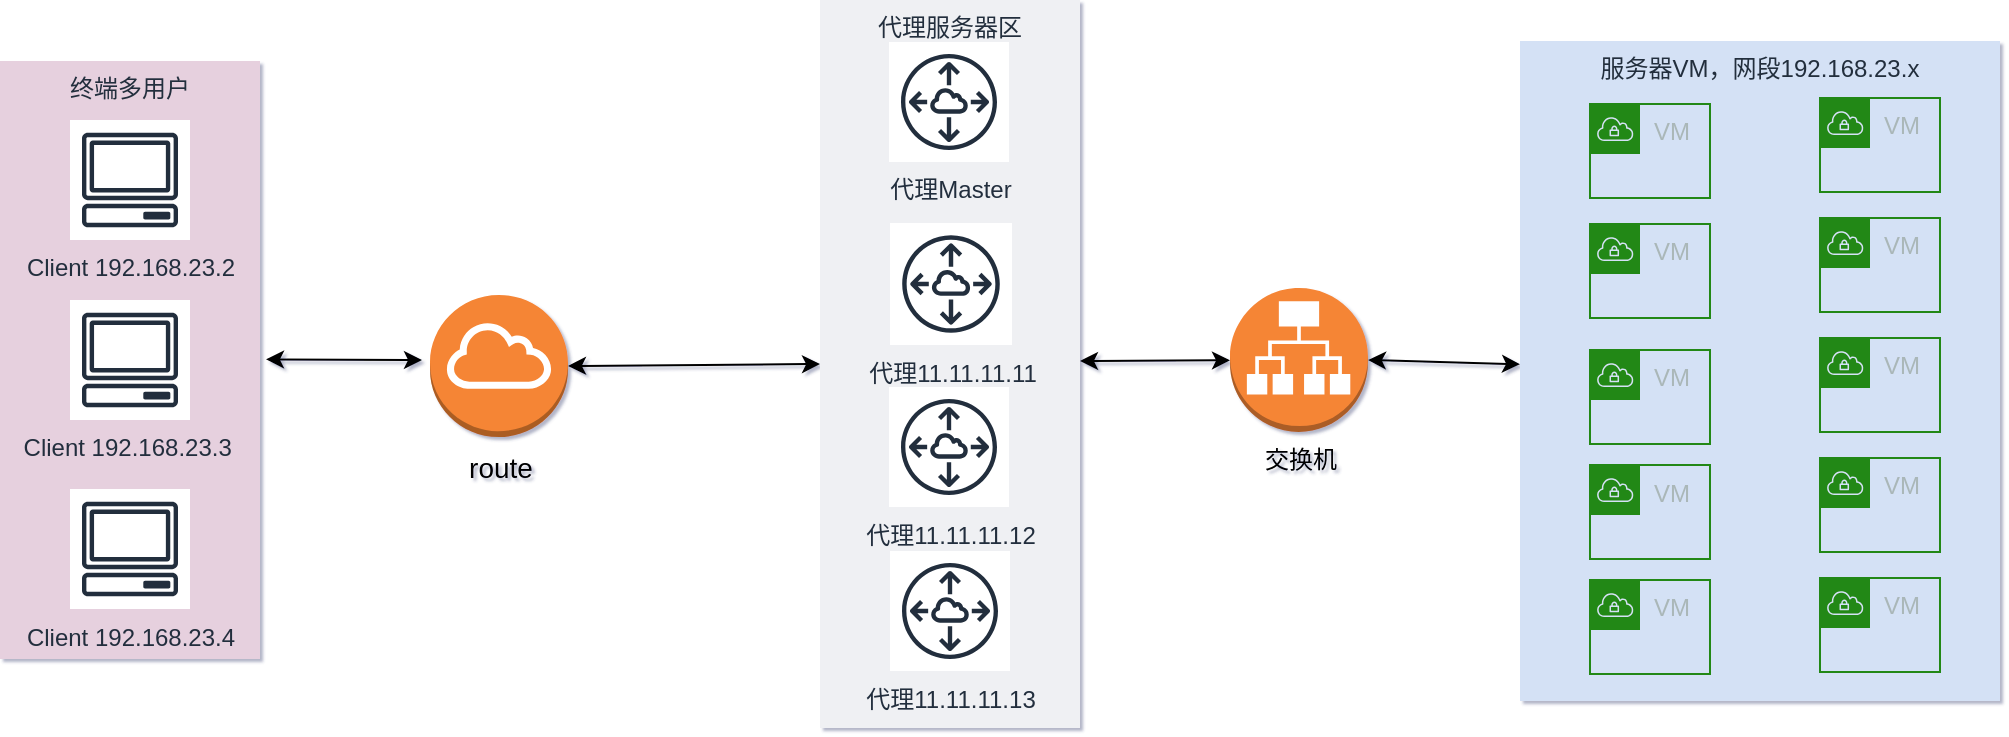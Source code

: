 <mxfile version="12.1.7" type="github" pages="1">
  <diagram id="JxpLpOy4kqPE9Npzk2Ig" name="Page-1">
    <mxGraphModel dx="1422" dy="763" grid="0" gridSize="10" guides="1" tooltips="1" connect="1" arrows="1" fold="1" page="0" pageScale="1" pageWidth="827" pageHeight="1169" math="0" shadow="1">
      <root>
        <mxCell id="0"/>
        <mxCell id="1" parent="0"/>
        <mxCell id="jGdMLaGBsx82mjjz9Sf4-1" value="服务器VM，网段192.168.23.x" style="fillColor=#D4E1F5;strokeColor=none;dashed=0;verticalAlign=top;fontStyle=0;fontColor=#232F3D;" vertex="1" parent="1">
          <mxGeometry x="1090" y="60.5" width="240" height="330" as="geometry"/>
        </mxCell>
        <mxCell id="jGdMLaGBsx82mjjz9Sf4-3" value="终端多用户" style="fillColor=#E6D0DE;strokeColor=none;dashed=0;verticalAlign=top;fontStyle=0;fontColor=#232F3D;" vertex="1" parent="1">
          <mxGeometry x="330" y="70.5" width="130" height="299" as="geometry"/>
        </mxCell>
        <mxCell id="jGdMLaGBsx82mjjz9Sf4-5" value="&lt;span style=&quot;font-size: 14px&quot;&gt;route&lt;/span&gt;" style="outlineConnect=0;dashed=0;verticalLabelPosition=bottom;verticalAlign=top;align=center;html=1;shape=mxgraph.aws3.internet_gateway;fillColor=#F58534;gradientColor=none;" vertex="1" parent="1">
          <mxGeometry x="545" y="187.5" width="69" height="71" as="geometry"/>
        </mxCell>
        <mxCell id="jGdMLaGBsx82mjjz9Sf4-6" value="Client 192.168.23.2" style="outlineConnect=0;fontColor=#232F3E;gradientColor=none;strokeColor=#232F3E;fillColor=#ffffff;dashed=0;verticalLabelPosition=bottom;verticalAlign=top;align=center;html=1;fontSize=12;fontStyle=0;aspect=fixed;shape=mxgraph.aws4.resourceIcon;resIcon=mxgraph.aws4.client;" vertex="1" parent="1">
          <mxGeometry x="365" y="100" width="60" height="60" as="geometry"/>
        </mxCell>
        <mxCell id="jGdMLaGBsx82mjjz9Sf4-9" value="Client 192.168.23.3&amp;nbsp;&lt;br&gt;" style="outlineConnect=0;fontColor=#232F3E;gradientColor=none;strokeColor=#232F3E;fillColor=#ffffff;dashed=0;verticalLabelPosition=bottom;verticalAlign=top;align=center;html=1;fontSize=12;fontStyle=0;aspect=fixed;shape=mxgraph.aws4.resourceIcon;resIcon=mxgraph.aws4.client;" vertex="1" parent="1">
          <mxGeometry x="365" y="190" width="60" height="60" as="geometry"/>
        </mxCell>
        <mxCell id="jGdMLaGBsx82mjjz9Sf4-10" value="Client 192.168.23.4" style="outlineConnect=0;fontColor=#232F3E;gradientColor=none;strokeColor=#232F3E;fillColor=#ffffff;dashed=0;verticalLabelPosition=bottom;verticalAlign=top;align=center;html=1;fontSize=12;fontStyle=0;aspect=fixed;shape=mxgraph.aws4.resourceIcon;resIcon=mxgraph.aws4.client;" vertex="1" parent="1">
          <mxGeometry x="365" y="284.5" width="60" height="60" as="geometry"/>
        </mxCell>
        <mxCell id="jGdMLaGBsx82mjjz9Sf4-12" value="代理服务器区" style="fillColor=#EFF0F3;strokeColor=none;dashed=0;verticalAlign=top;fontStyle=0;fontColor=#232F3D;" vertex="1" parent="1">
          <mxGeometry x="740" y="40" width="130" height="364" as="geometry"/>
        </mxCell>
        <mxCell id="jGdMLaGBsx82mjjz9Sf4-13" value="代理11.11.11.11" style="outlineConnect=0;fontColor=#232F3E;gradientColor=none;strokeColor=#232F3E;fillColor=#ffffff;dashed=0;verticalLabelPosition=bottom;verticalAlign=top;align=center;html=1;fontSize=12;fontStyle=0;aspect=fixed;shape=mxgraph.aws4.resourceIcon;resIcon=mxgraph.aws4.peering;" vertex="1" parent="1">
          <mxGeometry x="775" y="151.5" width="61" height="61" as="geometry"/>
        </mxCell>
        <mxCell id="jGdMLaGBsx82mjjz9Sf4-14" value="代理11.11.11.12" style="outlineConnect=0;fontColor=#232F3E;gradientColor=none;strokeColor=#232F3E;fillColor=#ffffff;dashed=0;verticalLabelPosition=bottom;verticalAlign=top;align=center;html=1;fontSize=12;fontStyle=0;aspect=fixed;shape=mxgraph.aws4.resourceIcon;resIcon=mxgraph.aws4.peering;" vertex="1" parent="1">
          <mxGeometry x="774.5" y="233.5" width="60" height="60" as="geometry"/>
        </mxCell>
        <mxCell id="jGdMLaGBsx82mjjz9Sf4-15" value="VM" style="points=[[0,0],[0.25,0],[0.5,0],[0.75,0],[1,0],[1,0.25],[1,0.5],[1,0.75],[1,1],[0.75,1],[0.5,1],[0.25,1],[0,1],[0,0.75],[0,0.5],[0,0.25]];outlineConnect=0;gradientColor=none;html=1;whiteSpace=wrap;fontSize=12;fontStyle=0;shape=mxgraph.aws4.group;grIcon=mxgraph.aws4.group_vpc;strokeColor=#248814;fillColor=none;verticalAlign=top;align=left;spacingLeft=30;fontColor=#AAB7B8;dashed=0;" vertex="1" parent="1">
          <mxGeometry x="1125" y="92" width="60" height="47" as="geometry"/>
        </mxCell>
        <mxCell id="jGdMLaGBsx82mjjz9Sf4-16" value="VM" style="points=[[0,0],[0.25,0],[0.5,0],[0.75,0],[1,0],[1,0.25],[1,0.5],[1,0.75],[1,1],[0.75,1],[0.5,1],[0.25,1],[0,1],[0,0.75],[0,0.5],[0,0.25]];outlineConnect=0;gradientColor=none;html=1;whiteSpace=wrap;fontSize=12;fontStyle=0;shape=mxgraph.aws4.group;grIcon=mxgraph.aws4.group_vpc;strokeColor=#248814;fillColor=none;verticalAlign=top;align=left;spacingLeft=30;fontColor=#AAB7B8;dashed=0;" vertex="1" parent="1">
          <mxGeometry x="1125" y="152" width="60" height="47" as="geometry"/>
        </mxCell>
        <mxCell id="jGdMLaGBsx82mjjz9Sf4-17" value="VM" style="points=[[0,0],[0.25,0],[0.5,0],[0.75,0],[1,0],[1,0.25],[1,0.5],[1,0.75],[1,1],[0.75,1],[0.5,1],[0.25,1],[0,1],[0,0.75],[0,0.5],[0,0.25]];outlineConnect=0;gradientColor=none;html=1;whiteSpace=wrap;fontSize=12;fontStyle=0;shape=mxgraph.aws4.group;grIcon=mxgraph.aws4.group_vpc;strokeColor=#248814;fillColor=none;verticalAlign=top;align=left;spacingLeft=30;fontColor=#AAB7B8;dashed=0;" vertex="1" parent="1">
          <mxGeometry x="1125" y="215" width="60" height="47" as="geometry"/>
        </mxCell>
        <mxCell id="jGdMLaGBsx82mjjz9Sf4-18" value="VM" style="points=[[0,0],[0.25,0],[0.5,0],[0.75,0],[1,0],[1,0.25],[1,0.5],[1,0.75],[1,1],[0.75,1],[0.5,1],[0.25,1],[0,1],[0,0.75],[0,0.5],[0,0.25]];outlineConnect=0;gradientColor=none;html=1;whiteSpace=wrap;fontSize=12;fontStyle=0;shape=mxgraph.aws4.group;grIcon=mxgraph.aws4.group_vpc;strokeColor=#248814;fillColor=none;verticalAlign=top;align=left;spacingLeft=30;fontColor=#AAB7B8;dashed=0;" vertex="1" parent="1">
          <mxGeometry x="1125" y="272.5" width="60" height="47" as="geometry"/>
        </mxCell>
        <mxCell id="jGdMLaGBsx82mjjz9Sf4-19" value="VM" style="points=[[0,0],[0.25,0],[0.5,0],[0.75,0],[1,0],[1,0.25],[1,0.5],[1,0.75],[1,1],[0.75,1],[0.5,1],[0.25,1],[0,1],[0,0.75],[0,0.5],[0,0.25]];outlineConnect=0;gradientColor=none;html=1;whiteSpace=wrap;fontSize=12;fontStyle=0;shape=mxgraph.aws4.group;grIcon=mxgraph.aws4.group_vpc;strokeColor=#248814;fillColor=none;verticalAlign=top;align=left;spacingLeft=30;fontColor=#AAB7B8;dashed=0;" vertex="1" parent="1">
          <mxGeometry x="1125" y="330" width="60" height="47" as="geometry"/>
        </mxCell>
        <mxCell id="jGdMLaGBsx82mjjz9Sf4-20" value="交换机" style="outlineConnect=0;dashed=0;verticalLabelPosition=bottom;verticalAlign=top;align=center;html=1;shape=mxgraph.aws3.application_load_balancer;fillColor=#F58536;gradientColor=none;" vertex="1" parent="1">
          <mxGeometry x="945" y="184" width="69" height="72" as="geometry"/>
        </mxCell>
        <mxCell id="jGdMLaGBsx82mjjz9Sf4-21" value="VM" style="points=[[0,0],[0.25,0],[0.5,0],[0.75,0],[1,0],[1,0.25],[1,0.5],[1,0.75],[1,1],[0.75,1],[0.5,1],[0.25,1],[0,1],[0,0.75],[0,0.5],[0,0.25]];outlineConnect=0;gradientColor=none;html=1;whiteSpace=wrap;fontSize=12;fontStyle=0;shape=mxgraph.aws4.group;grIcon=mxgraph.aws4.group_vpc;strokeColor=#248814;fillColor=none;verticalAlign=top;align=left;spacingLeft=30;fontColor=#AAB7B8;dashed=0;" vertex="1" parent="1">
          <mxGeometry x="1240" y="89" width="60" height="47" as="geometry"/>
        </mxCell>
        <mxCell id="jGdMLaGBsx82mjjz9Sf4-22" value="VM" style="points=[[0,0],[0.25,0],[0.5,0],[0.75,0],[1,0],[1,0.25],[1,0.5],[1,0.75],[1,1],[0.75,1],[0.5,1],[0.25,1],[0,1],[0,0.75],[0,0.5],[0,0.25]];outlineConnect=0;gradientColor=none;html=1;whiteSpace=wrap;fontSize=12;fontStyle=0;shape=mxgraph.aws4.group;grIcon=mxgraph.aws4.group_vpc;strokeColor=#248814;fillColor=none;verticalAlign=top;align=left;spacingLeft=30;fontColor=#AAB7B8;dashed=0;" vertex="1" parent="1">
          <mxGeometry x="1240" y="149" width="60" height="47" as="geometry"/>
        </mxCell>
        <mxCell id="jGdMLaGBsx82mjjz9Sf4-23" value="VM" style="points=[[0,0],[0.25,0],[0.5,0],[0.75,0],[1,0],[1,0.25],[1,0.5],[1,0.75],[1,1],[0.75,1],[0.5,1],[0.25,1],[0,1],[0,0.75],[0,0.5],[0,0.25]];outlineConnect=0;gradientColor=none;html=1;whiteSpace=wrap;fontSize=12;fontStyle=0;shape=mxgraph.aws4.group;grIcon=mxgraph.aws4.group_vpc;strokeColor=#248814;fillColor=none;verticalAlign=top;align=left;spacingLeft=30;fontColor=#AAB7B8;dashed=0;" vertex="1" parent="1">
          <mxGeometry x="1240" y="209" width="60" height="47" as="geometry"/>
        </mxCell>
        <mxCell id="jGdMLaGBsx82mjjz9Sf4-24" value="VM" style="points=[[0,0],[0.25,0],[0.5,0],[0.75,0],[1,0],[1,0.25],[1,0.5],[1,0.75],[1,1],[0.75,1],[0.5,1],[0.25,1],[0,1],[0,0.75],[0,0.5],[0,0.25]];outlineConnect=0;gradientColor=none;html=1;whiteSpace=wrap;fontSize=12;fontStyle=0;shape=mxgraph.aws4.group;grIcon=mxgraph.aws4.group_vpc;strokeColor=#248814;fillColor=none;verticalAlign=top;align=left;spacingLeft=30;fontColor=#AAB7B8;dashed=0;" vertex="1" parent="1">
          <mxGeometry x="1240" y="269" width="60" height="47" as="geometry"/>
        </mxCell>
        <mxCell id="jGdMLaGBsx82mjjz9Sf4-25" value="VM" style="points=[[0,0],[0.25,0],[0.5,0],[0.75,0],[1,0],[1,0.25],[1,0.5],[1,0.75],[1,1],[0.75,1],[0.5,1],[0.25,1],[0,1],[0,0.75],[0,0.5],[0,0.25]];outlineConnect=0;gradientColor=none;html=1;whiteSpace=wrap;fontSize=12;fontStyle=0;shape=mxgraph.aws4.group;grIcon=mxgraph.aws4.group_vpc;strokeColor=#248814;fillColor=none;verticalAlign=top;align=left;spacingLeft=30;fontColor=#AAB7B8;dashed=0;" vertex="1" parent="1">
          <mxGeometry x="1240" y="329" width="60" height="47" as="geometry"/>
        </mxCell>
        <mxCell id="jGdMLaGBsx82mjjz9Sf4-26" value="" style="endArrow=classic;startArrow=classic;html=1;" edge="1" parent="1" target="jGdMLaGBsx82mjjz9Sf4-20">
          <mxGeometry width="50" height="50" relative="1" as="geometry">
            <mxPoint x="870" y="220.5" as="sourcePoint"/>
            <mxPoint x="90" y="411.5" as="targetPoint"/>
          </mxGeometry>
        </mxCell>
        <mxCell id="jGdMLaGBsx82mjjz9Sf4-27" value="" style="endArrow=classic;startArrow=classic;html=1;exitX=1;exitY=0.5;exitDx=0;exitDy=0;exitPerimeter=0;" edge="1" parent="1" source="jGdMLaGBsx82mjjz9Sf4-20" target="jGdMLaGBsx82mjjz9Sf4-1">
          <mxGeometry width="50" height="50" relative="1" as="geometry">
            <mxPoint x="40" y="461.5" as="sourcePoint"/>
            <mxPoint x="90" y="411.5" as="targetPoint"/>
          </mxGeometry>
        </mxCell>
        <mxCell id="jGdMLaGBsx82mjjz9Sf4-28" value="代理11.11.11.13" style="outlineConnect=0;fontColor=#232F3E;gradientColor=none;strokeColor=#232F3E;fillColor=#ffffff;dashed=0;verticalLabelPosition=bottom;verticalAlign=top;align=center;html=1;fontSize=12;fontStyle=0;aspect=fixed;shape=mxgraph.aws4.resourceIcon;resIcon=mxgraph.aws4.peering;" vertex="1" parent="1">
          <mxGeometry x="775" y="315.5" width="60" height="60" as="geometry"/>
        </mxCell>
        <mxCell id="jGdMLaGBsx82mjjz9Sf4-29" value="代理Master" style="outlineConnect=0;fontColor=#232F3E;gradientColor=none;strokeColor=#232F3E;fillColor=#ffffff;dashed=0;verticalLabelPosition=bottom;verticalAlign=top;align=center;html=1;fontSize=12;fontStyle=0;aspect=fixed;shape=mxgraph.aws4.resourceIcon;resIcon=mxgraph.aws4.peering;" vertex="1" parent="1">
          <mxGeometry x="774.5" y="61" width="60" height="60" as="geometry"/>
        </mxCell>
        <mxCell id="jGdMLaGBsx82mjjz9Sf4-33" value="" style="endArrow=classic;startArrow=classic;html=1;" edge="1" parent="1">
          <mxGeometry width="50" height="50" relative="1" as="geometry">
            <mxPoint x="463" y="219.687" as="sourcePoint"/>
            <mxPoint x="541" y="220" as="targetPoint"/>
          </mxGeometry>
        </mxCell>
        <mxCell id="jGdMLaGBsx82mjjz9Sf4-40" value="" style="endArrow=classic;startArrow=classic;html=1;exitX=1;exitY=0.5;exitDx=0;exitDy=0;exitPerimeter=0;entryX=0;entryY=0.5;entryDx=0;entryDy=0;" edge="1" parent="1" source="jGdMLaGBsx82mjjz9Sf4-5" target="jGdMLaGBsx82mjjz9Sf4-12">
          <mxGeometry width="50" height="50" relative="1" as="geometry">
            <mxPoint x="630" y="360" as="sourcePoint"/>
            <mxPoint x="680" y="310" as="targetPoint"/>
          </mxGeometry>
        </mxCell>
      </root>
    </mxGraphModel>
  </diagram>
</mxfile>
